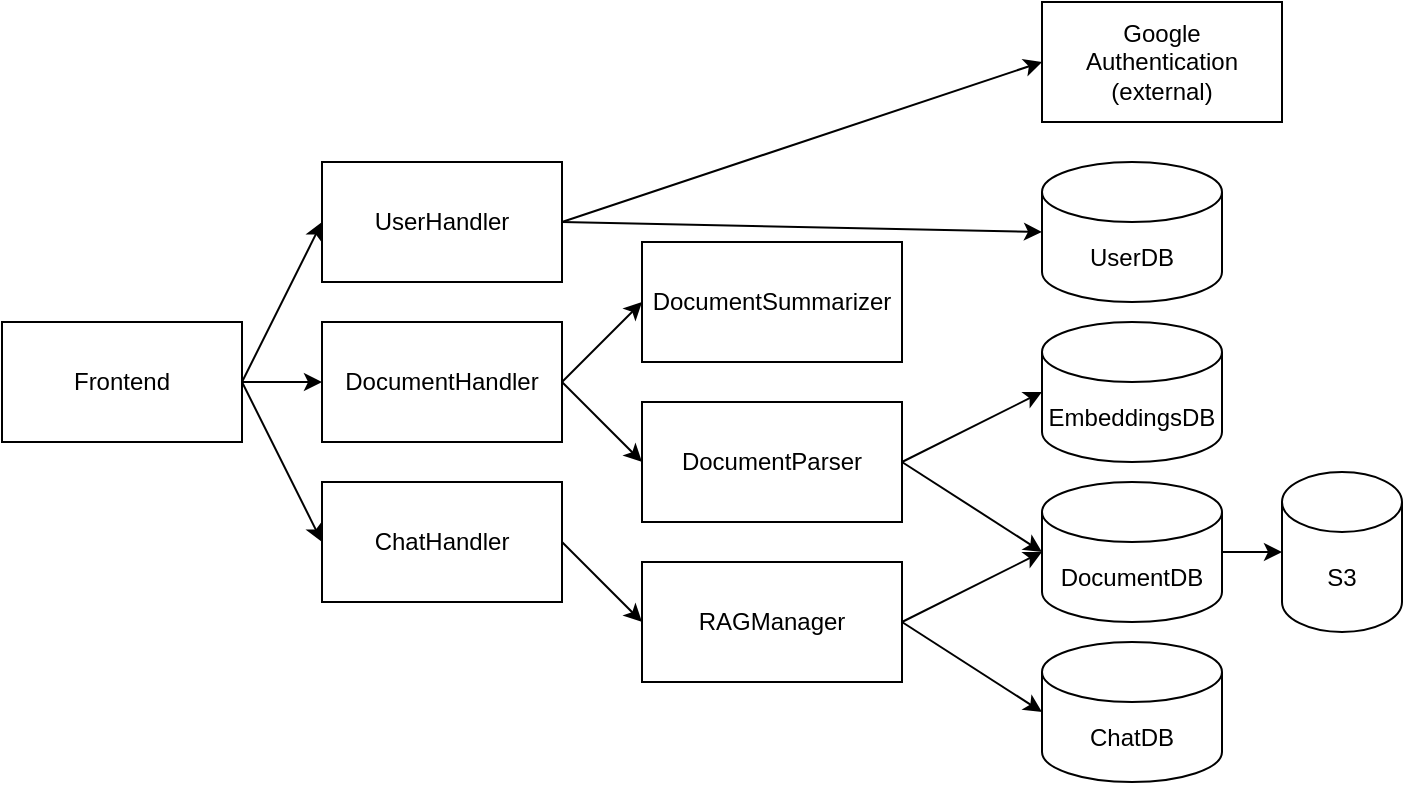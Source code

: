 <mxfile version="26.0.10">
  <diagram name="Page-1" id="CH4obqCmShr8P6OW-sn0">
    <mxGraphModel dx="1194" dy="779" grid="1" gridSize="10" guides="1" tooltips="1" connect="1" arrows="1" fold="1" page="1" pageScale="1" pageWidth="850" pageHeight="1100" math="0" shadow="0">
      <root>
        <mxCell id="0" />
        <mxCell id="1" parent="0" />
        <mxCell id="gZXGNMnx3_eXt4WiYGjh-1" value="Frontend" style="rounded=0;whiteSpace=wrap;html=1;" parent="1" vertex="1">
          <mxGeometry x="40" y="280" width="120" height="60" as="geometry" />
        </mxCell>
        <mxCell id="gZXGNMnx3_eXt4WiYGjh-2" value="UserHandler" style="rounded=0;whiteSpace=wrap;html=1;" parent="1" vertex="1">
          <mxGeometry x="200" y="200" width="120" height="60" as="geometry" />
        </mxCell>
        <mxCell id="gZXGNMnx3_eXt4WiYGjh-3" value="DocumentHandler" style="rounded=0;whiteSpace=wrap;html=1;" parent="1" vertex="1">
          <mxGeometry x="200" y="280" width="120" height="60" as="geometry" />
        </mxCell>
        <mxCell id="gZXGNMnx3_eXt4WiYGjh-4" value="ChatHandler" style="rounded=0;whiteSpace=wrap;html=1;" parent="1" vertex="1">
          <mxGeometry x="200" y="360" width="120" height="60" as="geometry" />
        </mxCell>
        <mxCell id="gZXGNMnx3_eXt4WiYGjh-5" value="" style="endArrow=classic;html=1;rounded=0;entryX=0;entryY=0.5;entryDx=0;entryDy=0;" parent="1" target="gZXGNMnx3_eXt4WiYGjh-2" edge="1">
          <mxGeometry width="50" height="50" relative="1" as="geometry">
            <mxPoint x="160" y="310" as="sourcePoint" />
            <mxPoint x="210" y="260" as="targetPoint" />
          </mxGeometry>
        </mxCell>
        <mxCell id="gZXGNMnx3_eXt4WiYGjh-6" value="" style="endArrow=classic;html=1;rounded=0;exitX=1;exitY=0.5;exitDx=0;exitDy=0;entryX=0;entryY=0.5;entryDx=0;entryDy=0;" parent="1" source="gZXGNMnx3_eXt4WiYGjh-1" target="gZXGNMnx3_eXt4WiYGjh-3" edge="1">
          <mxGeometry width="50" height="50" relative="1" as="geometry">
            <mxPoint x="170" y="360" as="sourcePoint" />
            <mxPoint x="180" y="320" as="targetPoint" />
          </mxGeometry>
        </mxCell>
        <mxCell id="gZXGNMnx3_eXt4WiYGjh-7" value="" style="endArrow=classic;html=1;rounded=0;entryX=0;entryY=0.5;entryDx=0;entryDy=0;exitX=1;exitY=0.5;exitDx=0;exitDy=0;" parent="1" source="gZXGNMnx3_eXt4WiYGjh-1" target="gZXGNMnx3_eXt4WiYGjh-4" edge="1">
          <mxGeometry width="50" height="50" relative="1" as="geometry">
            <mxPoint x="130" y="420" as="sourcePoint" />
            <mxPoint x="180" y="370" as="targetPoint" />
          </mxGeometry>
        </mxCell>
        <mxCell id="gZXGNMnx3_eXt4WiYGjh-8" value="Google&lt;div&gt;Authentication&lt;/div&gt;&lt;div&gt;(external)&lt;/div&gt;" style="rounded=0;whiteSpace=wrap;html=1;" parent="1" vertex="1">
          <mxGeometry x="560" y="120" width="120" height="60" as="geometry" />
        </mxCell>
        <mxCell id="gZXGNMnx3_eXt4WiYGjh-13" value="DocumentDB" style="shape=cylinder3;whiteSpace=wrap;html=1;boundedLbl=1;backgroundOutline=1;size=15;" parent="1" vertex="1">
          <mxGeometry x="560" y="360" width="90" height="70" as="geometry" />
        </mxCell>
        <mxCell id="gZXGNMnx3_eXt4WiYGjh-14" value="UserDB" style="shape=cylinder3;whiteSpace=wrap;html=1;boundedLbl=1;backgroundOutline=1;size=15;" parent="1" vertex="1">
          <mxGeometry x="560" y="200" width="90" height="70" as="geometry" />
        </mxCell>
        <mxCell id="gZXGNMnx3_eXt4WiYGjh-15" value="ChatDB" style="shape=cylinder3;whiteSpace=wrap;html=1;boundedLbl=1;backgroundOutline=1;size=15;" parent="1" vertex="1">
          <mxGeometry x="560" y="440" width="90" height="70" as="geometry" />
        </mxCell>
        <mxCell id="gZXGNMnx3_eXt4WiYGjh-16" value="EmbeddingsDB" style="shape=cylinder3;whiteSpace=wrap;html=1;boundedLbl=1;backgroundOutline=1;size=15;" parent="1" vertex="1">
          <mxGeometry x="560" y="280" width="90" height="70" as="geometry" />
        </mxCell>
        <mxCell id="gZXGNMnx3_eXt4WiYGjh-17" value="DocumentParser" style="rounded=0;whiteSpace=wrap;html=1;" parent="1" vertex="1">
          <mxGeometry x="360" y="320" width="130" height="60" as="geometry" />
        </mxCell>
        <mxCell id="gZXGNMnx3_eXt4WiYGjh-18" value="RAGManager" style="rounded=0;whiteSpace=wrap;html=1;" parent="1" vertex="1">
          <mxGeometry x="360" y="400" width="130" height="60" as="geometry" />
        </mxCell>
        <mxCell id="gZXGNMnx3_eXt4WiYGjh-19" value="DocumentSummarizer" style="rounded=0;whiteSpace=wrap;html=1;" parent="1" vertex="1">
          <mxGeometry x="360" y="240" width="130" height="60" as="geometry" />
        </mxCell>
        <mxCell id="gZXGNMnx3_eXt4WiYGjh-21" value="" style="endArrow=classic;html=1;rounded=0;entryX=0;entryY=0.5;entryDx=0;entryDy=0;exitX=1;exitY=0.5;exitDx=0;exitDy=0;" parent="1" source="gZXGNMnx3_eXt4WiYGjh-2" target="gZXGNMnx3_eXt4WiYGjh-8" edge="1">
          <mxGeometry width="50" height="50" relative="1" as="geometry">
            <mxPoint x="380" y="200" as="sourcePoint" />
            <mxPoint x="430" y="150" as="targetPoint" />
          </mxGeometry>
        </mxCell>
        <mxCell id="gZXGNMnx3_eXt4WiYGjh-22" value="" style="endArrow=classic;html=1;rounded=0;entryX=0;entryY=0.5;entryDx=0;entryDy=0;entryPerimeter=0;exitX=1;exitY=0.5;exitDx=0;exitDy=0;" parent="1" source="gZXGNMnx3_eXt4WiYGjh-2" target="gZXGNMnx3_eXt4WiYGjh-14" edge="1">
          <mxGeometry width="50" height="50" relative="1" as="geometry">
            <mxPoint x="370" y="170" as="sourcePoint" />
            <mxPoint x="420" y="120" as="targetPoint" />
          </mxGeometry>
        </mxCell>
        <mxCell id="gZXGNMnx3_eXt4WiYGjh-23" value="" style="endArrow=classic;html=1;rounded=0;entryX=0;entryY=0.5;entryDx=0;entryDy=0;exitX=1;exitY=0.5;exitDx=0;exitDy=0;" parent="1" source="gZXGNMnx3_eXt4WiYGjh-3" target="gZXGNMnx3_eXt4WiYGjh-19" edge="1">
          <mxGeometry width="50" height="50" relative="1" as="geometry">
            <mxPoint x="300" y="330" as="sourcePoint" />
            <mxPoint x="350" y="280" as="targetPoint" />
          </mxGeometry>
        </mxCell>
        <mxCell id="gZXGNMnx3_eXt4WiYGjh-24" value="" style="endArrow=classic;html=1;rounded=0;entryX=0;entryY=0.5;entryDx=0;entryDy=0;exitX=1;exitY=0.5;exitDx=0;exitDy=0;" parent="1" source="gZXGNMnx3_eXt4WiYGjh-3" target="gZXGNMnx3_eXt4WiYGjh-17" edge="1">
          <mxGeometry width="50" height="50" relative="1" as="geometry">
            <mxPoint x="320" y="420" as="sourcePoint" />
            <mxPoint x="370" y="370" as="targetPoint" />
          </mxGeometry>
        </mxCell>
        <mxCell id="gZXGNMnx3_eXt4WiYGjh-25" value="" style="endArrow=classic;html=1;rounded=0;entryX=0;entryY=0.5;entryDx=0;entryDy=0;exitX=1;exitY=0.5;exitDx=0;exitDy=0;" parent="1" source="gZXGNMnx3_eXt4WiYGjh-4" target="gZXGNMnx3_eXt4WiYGjh-18" edge="1">
          <mxGeometry width="50" height="50" relative="1" as="geometry">
            <mxPoint x="240" y="520" as="sourcePoint" />
            <mxPoint x="290" y="470" as="targetPoint" />
          </mxGeometry>
        </mxCell>
        <mxCell id="gZXGNMnx3_eXt4WiYGjh-26" value="" style="endArrow=classic;html=1;rounded=0;entryX=0;entryY=0.5;entryDx=0;entryDy=0;entryPerimeter=0;exitX=1;exitY=0.5;exitDx=0;exitDy=0;" parent="1" source="gZXGNMnx3_eXt4WiYGjh-18" target="gZXGNMnx3_eXt4WiYGjh-15" edge="1">
          <mxGeometry width="50" height="50" relative="1" as="geometry">
            <mxPoint x="390" y="560" as="sourcePoint" />
            <mxPoint x="440" y="510" as="targetPoint" />
          </mxGeometry>
        </mxCell>
        <mxCell id="gZXGNMnx3_eXt4WiYGjh-27" value="" style="endArrow=classic;html=1;rounded=0;entryX=0;entryY=0.5;entryDx=0;entryDy=0;entryPerimeter=0;exitX=1;exitY=0.5;exitDx=0;exitDy=0;" parent="1" source="gZXGNMnx3_eXt4WiYGjh-18" target="gZXGNMnx3_eXt4WiYGjh-13" edge="1">
          <mxGeometry width="50" height="50" relative="1" as="geometry">
            <mxPoint x="420" y="530" as="sourcePoint" />
            <mxPoint x="470" y="480" as="targetPoint" />
          </mxGeometry>
        </mxCell>
        <mxCell id="gZXGNMnx3_eXt4WiYGjh-28" value="" style="endArrow=classic;html=1;rounded=0;entryX=0;entryY=0.5;entryDx=0;entryDy=0;entryPerimeter=0;exitX=1;exitY=0.5;exitDx=0;exitDy=0;" parent="1" source="gZXGNMnx3_eXt4WiYGjh-17" target="gZXGNMnx3_eXt4WiYGjh-16" edge="1">
          <mxGeometry width="50" height="50" relative="1" as="geometry">
            <mxPoint x="500" y="370" as="sourcePoint" />
            <mxPoint x="550" y="320" as="targetPoint" />
          </mxGeometry>
        </mxCell>
        <mxCell id="gZXGNMnx3_eXt4WiYGjh-29" value="" style="endArrow=classic;html=1;rounded=0;entryX=0;entryY=0.5;entryDx=0;entryDy=0;entryPerimeter=0;exitX=1;exitY=0.5;exitDx=0;exitDy=0;" parent="1" source="gZXGNMnx3_eXt4WiYGjh-17" target="gZXGNMnx3_eXt4WiYGjh-13" edge="1">
          <mxGeometry width="50" height="50" relative="1" as="geometry">
            <mxPoint x="480" y="350" as="sourcePoint" />
            <mxPoint x="750" y="240" as="targetPoint" />
          </mxGeometry>
        </mxCell>
        <mxCell id="gZXGNMnx3_eXt4WiYGjh-30" value="S3" style="shape=cylinder3;whiteSpace=wrap;html=1;boundedLbl=1;backgroundOutline=1;size=15;" parent="1" vertex="1">
          <mxGeometry x="680" y="355" width="60" height="80" as="geometry" />
        </mxCell>
        <mxCell id="gZXGNMnx3_eXt4WiYGjh-32" value="" style="endArrow=classic;html=1;rounded=0;entryX=0;entryY=0.5;entryDx=0;entryDy=0;entryPerimeter=0;exitX=1;exitY=0.5;exitDx=0;exitDy=0;exitPerimeter=0;" parent="1" source="gZXGNMnx3_eXt4WiYGjh-13" target="gZXGNMnx3_eXt4WiYGjh-30" edge="1">
          <mxGeometry width="50" height="50" relative="1" as="geometry">
            <mxPoint x="670" y="460" as="sourcePoint" />
            <mxPoint x="720" y="410" as="targetPoint" />
          </mxGeometry>
        </mxCell>
      </root>
    </mxGraphModel>
  </diagram>
</mxfile>
